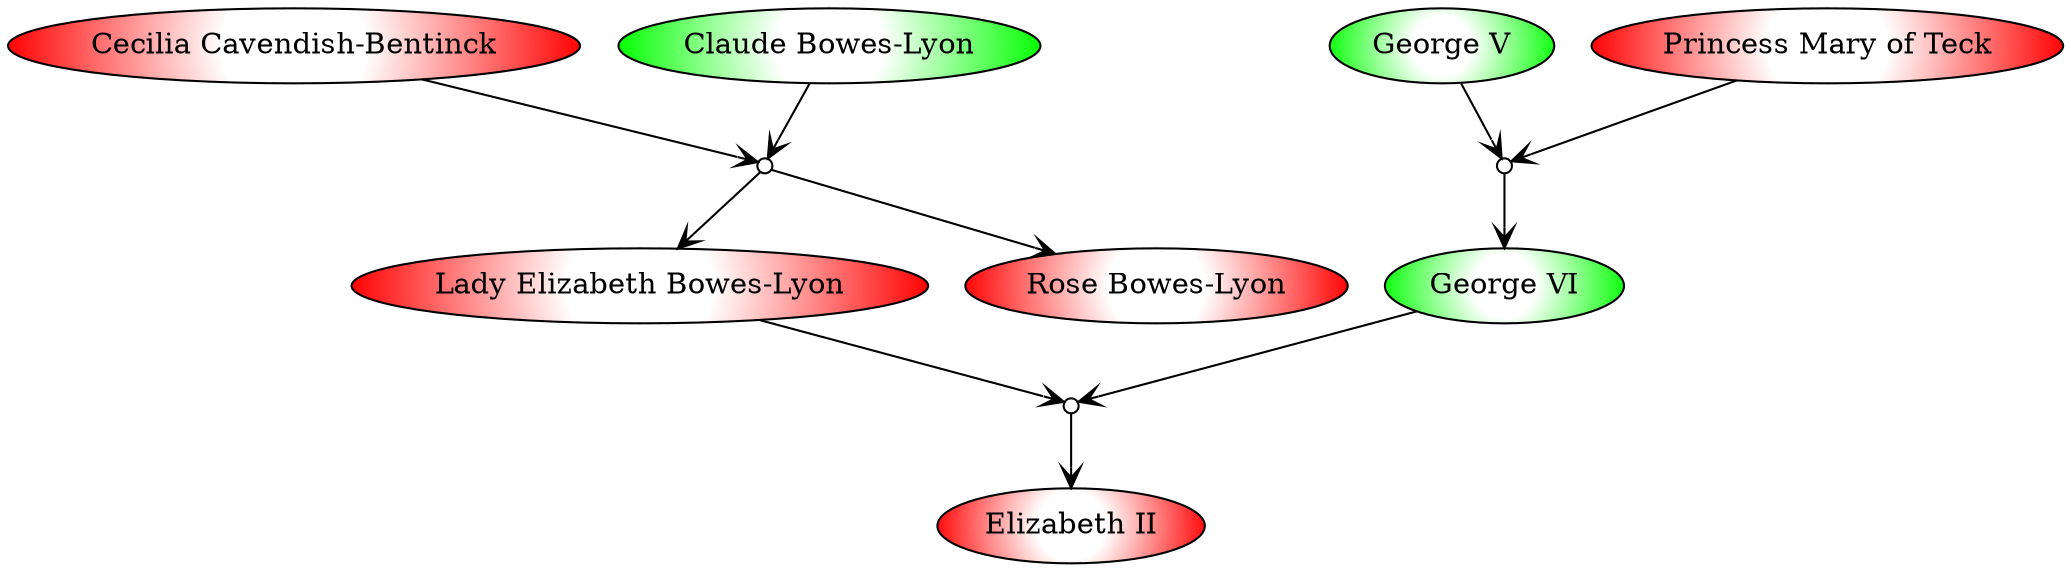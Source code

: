 digraph "graph_window" {
 node [
  style = "radial"
  fillcolor = "white"
  shape = "ellipse"
  label = ""
 ]
 edge [
  arrowhead = "vee"
 ]
 subgraph "1" {
   rank = "same"
   rankdir = "LR"
  subgraph "['Cecilia Cavendish-Bentinck','Claude Bowes-Lyon']" {
   "'Cecilia Cavendish-Bentinck'" [
     fillcolor = "white:red"
     label = "Cecilia Cavendish-Bentinck"
   ]
   "'Claude Bowes-Lyon'" [
     fillcolor = "white:green"
     label = "Claude Bowes-Lyon"
   ]
  }
  subgraph "['George V','Princess Mary of Teck']" {
   "'George V'" [
     fillcolor = "white:green"
     label = "George V"
   ]
   "'Princess Mary of Teck'" [
     fillcolor = "white:red"
     label = "Princess Mary of Teck"
   ]
  }
 }
 subgraph "2" {
   rank = "same"
   rankdir = "LR"
  subgraph "['George VI','Lady Elizabeth Bowes-Lyon']" {
   "'George VI'" [
     fillcolor = "white:green"
     label = "George VI"
   ]
   "'Lady Elizabeth Bowes-Lyon'" [
     fillcolor = "white:red"
     label = "Lady Elizabeth Bowes-Lyon"
   ]
  }
  "'Rose Bowes-Lyon'" [
    fillcolor = "white:red"
    label = "Rose Bowes-Lyon"
  ]
 }
 subgraph "3" {
   rank = "same"
   rankdir = "LR"
  "'Elizabeth II'" [
    fillcolor = "white:red"
    label = "Elizabeth II"
  ]
 }
 "['George V','Princess Mary of Teck']" [
   shape = "point"
   width = "0.1"
   height = "0.1"
 ]
 "['Cecilia Cavendish-Bentinck','Claude Bowes-Lyon']" [
   shape = "point"
   width = "0.1"
   height = "0.1"
 ]
 "['George VI','Lady Elizabeth Bowes-Lyon']" [
   shape = "point"
   width = "0.1"
   height = "0.1"
 ]
 "'George V'" -> "['George V','Princess Mary of Teck']" [
 ]
 "'Princess Mary of Teck'" -> "['George V','Princess Mary of Teck']" [
 ]
 "['George V','Princess Mary of Teck']" -> "'George VI'" [
 ]
 "'Cecilia Cavendish-Bentinck'" -> "['Cecilia Cavendish-Bentinck','Claude Bowes-Lyon']" [
 ]
 "'Claude Bowes-Lyon'" -> "['Cecilia Cavendish-Bentinck','Claude Bowes-Lyon']" [
 ]
 "['Cecilia Cavendish-Bentinck','Claude Bowes-Lyon']" -> "'Lady Elizabeth Bowes-Lyon'" [
 ]
 "['Cecilia Cavendish-Bentinck','Claude Bowes-Lyon']" -> "'Rose Bowes-Lyon'" [
 ]
 "'George VI'" -> "['George VI','Lady Elizabeth Bowes-Lyon']" [
 ]
 "'Lady Elizabeth Bowes-Lyon'" -> "['George VI','Lady Elizabeth Bowes-Lyon']" [
 ]
 "['George VI','Lady Elizabeth Bowes-Lyon']" -> "'Elizabeth II'" [
 ]
}
